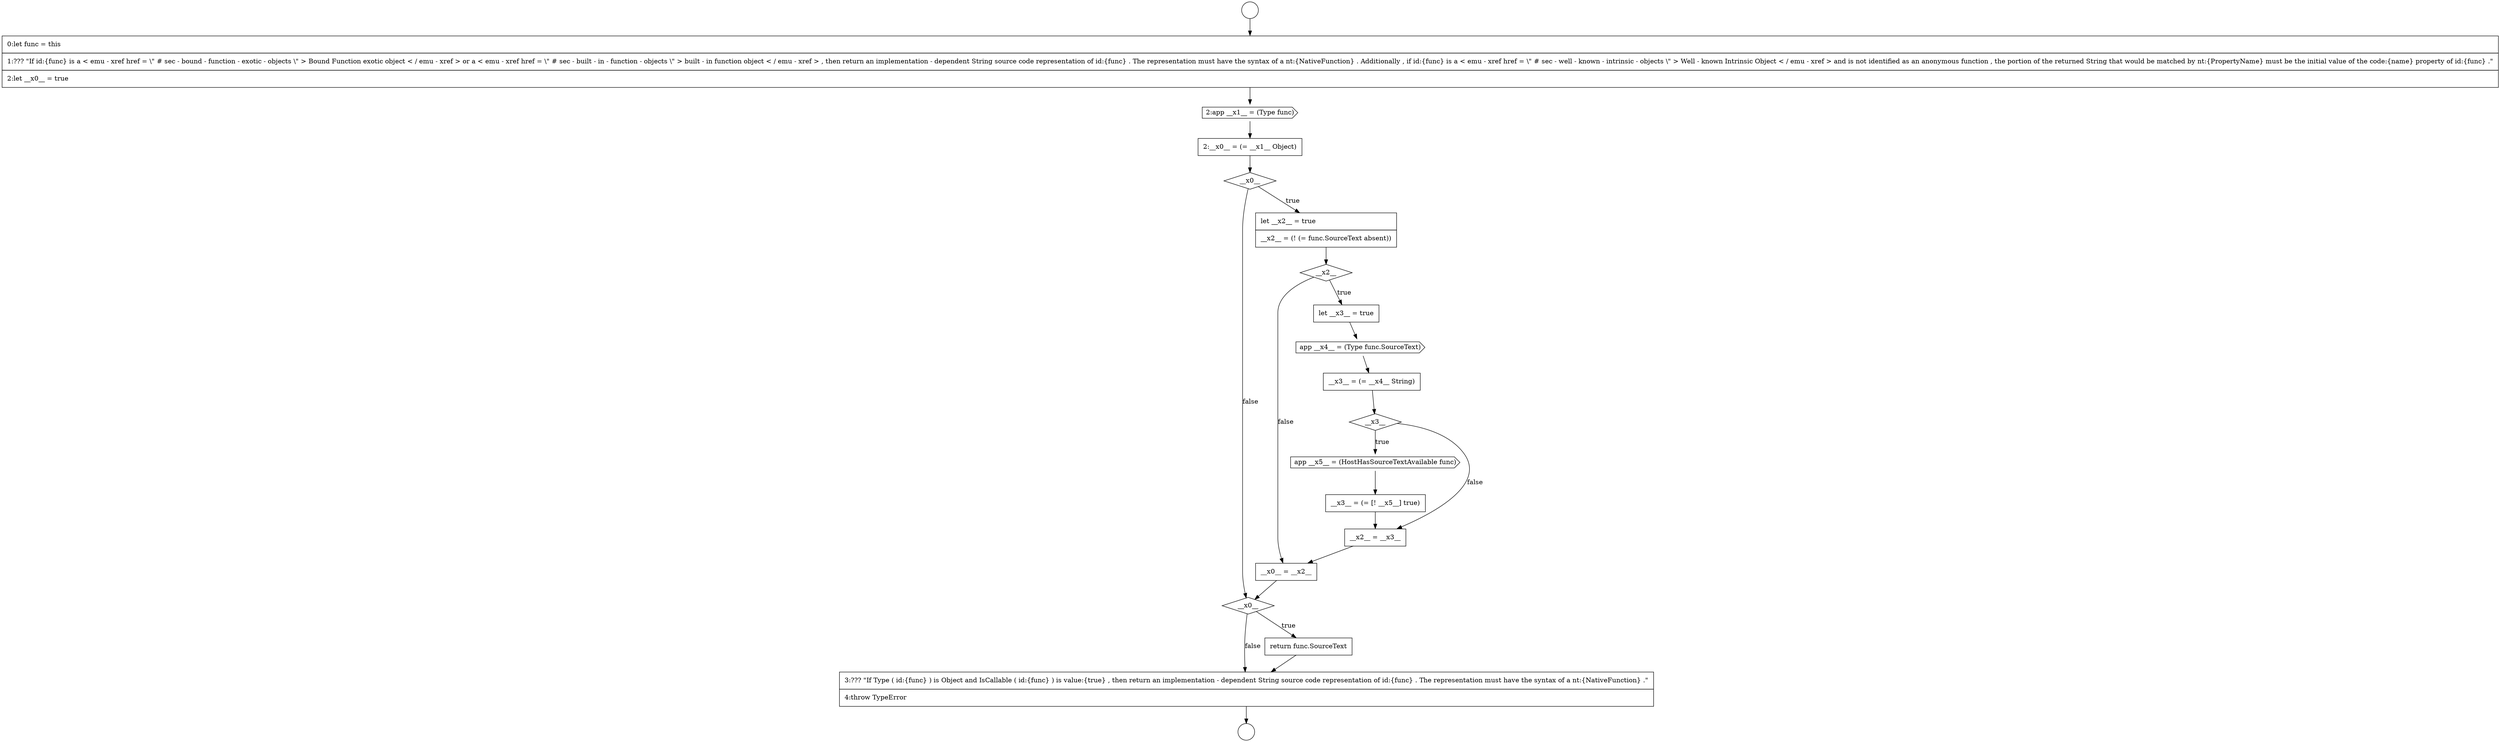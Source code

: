 digraph {
  node11752 [shape=diamond, label=<<font color="black">__x0__</font>> color="black" fillcolor="white" style=filled]
  node11748 [shape=cds, label=<<font color="black">app __x5__ = (HostHasSourceTextAvailable func)</font>> color="black" fillcolor="white" style=filled]
  node11751 [shape=none, margin=0, label=<<font color="black">
    <table border="0" cellborder="1" cellspacing="0" cellpadding="10">
      <tr><td align="left">__x0__ = __x2__</td></tr>
    </table>
  </font>> color="black" fillcolor="white" style=filled]
  node11736 [shape=circle label=" " color="black" fillcolor="white" style=filled]
  node11742 [shape=none, margin=0, label=<<font color="black">
    <table border="0" cellborder="1" cellspacing="0" cellpadding="10">
      <tr><td align="left">let __x2__ = true</td></tr>
      <tr><td align="left">__x2__ = (! (= func.SourceText absent))</td></tr>
    </table>
  </font>> color="black" fillcolor="white" style=filled]
  node11750 [shape=none, margin=0, label=<<font color="black">
    <table border="0" cellborder="1" cellspacing="0" cellpadding="10">
      <tr><td align="left">__x2__ = __x3__</td></tr>
    </table>
  </font>> color="black" fillcolor="white" style=filled]
  node11746 [shape=none, margin=0, label=<<font color="black">
    <table border="0" cellborder="1" cellspacing="0" cellpadding="10">
      <tr><td align="left">__x3__ = (= __x4__ String)</td></tr>
    </table>
  </font>> color="black" fillcolor="white" style=filled]
  node11749 [shape=none, margin=0, label=<<font color="black">
    <table border="0" cellborder="1" cellspacing="0" cellpadding="10">
      <tr><td align="left">__x3__ = (= [! __x5__] true)</td></tr>
    </table>
  </font>> color="black" fillcolor="white" style=filled]
  node11745 [shape=cds, label=<<font color="black">app __x4__ = (Type func.SourceText)</font>> color="black" fillcolor="white" style=filled]
  node11754 [shape=none, margin=0, label=<<font color="black">
    <table border="0" cellborder="1" cellspacing="0" cellpadding="10">
      <tr><td align="left">3:??? &quot;If Type ( id:{func} ) is Object and IsCallable ( id:{func} ) is value:{true} , then return an implementation - dependent String source code representation of id:{func} . The representation must have the syntax of a nt:{NativeFunction} .&quot;</td></tr>
      <tr><td align="left">4:throw TypeError</td></tr>
    </table>
  </font>> color="black" fillcolor="white" style=filled]
  node11741 [shape=diamond, label=<<font color="black">__x0__</font>> color="black" fillcolor="white" style=filled]
  node11740 [shape=none, margin=0, label=<<font color="black">
    <table border="0" cellborder="1" cellspacing="0" cellpadding="10">
      <tr><td align="left">2:__x0__ = (= __x1__ Object)</td></tr>
    </table>
  </font>> color="black" fillcolor="white" style=filled]
  node11747 [shape=diamond, label=<<font color="black">__x3__</font>> color="black" fillcolor="white" style=filled]
  node11737 [shape=circle label=" " color="black" fillcolor="white" style=filled]
  node11738 [shape=none, margin=0, label=<<font color="black">
    <table border="0" cellborder="1" cellspacing="0" cellpadding="10">
      <tr><td align="left">0:let func = this</td></tr>
      <tr><td align="left">1:??? &quot;If id:{func} is a &lt; emu - xref href = \&quot; # sec - bound - function - exotic - objects \&quot; &gt; Bound Function exotic object &lt; / emu - xref &gt; or a &lt; emu - xref href = \&quot; # sec - built - in - function - objects \&quot; &gt; built - in function object &lt; / emu - xref &gt; , then return an implementation - dependent String source code representation of id:{func} . The representation must have the syntax of a nt:{NativeFunction} . Additionally , if id:{func} is a &lt; emu - xref href = \&quot; # sec - well - known - intrinsic - objects \&quot; &gt; Well - known Intrinsic Object &lt; / emu - xref &gt; and is not identified as an anonymous function , the portion of the returned String that would be matched by nt:{PropertyName} must be the initial value of the code:{name} property of id:{func} .&quot;</td></tr>
      <tr><td align="left">2:let __x0__ = true</td></tr>
    </table>
  </font>> color="black" fillcolor="white" style=filled]
  node11753 [shape=none, margin=0, label=<<font color="black">
    <table border="0" cellborder="1" cellspacing="0" cellpadding="10">
      <tr><td align="left">return func.SourceText</td></tr>
    </table>
  </font>> color="black" fillcolor="white" style=filled]
  node11743 [shape=diamond, label=<<font color="black">__x2__</font>> color="black" fillcolor="white" style=filled]
  node11744 [shape=none, margin=0, label=<<font color="black">
    <table border="0" cellborder="1" cellspacing="0" cellpadding="10">
      <tr><td align="left">let __x3__ = true</td></tr>
    </table>
  </font>> color="black" fillcolor="white" style=filled]
  node11739 [shape=cds, label=<<font color="black">2:app __x1__ = (Type func)</font>> color="black" fillcolor="white" style=filled]
  node11753 -> node11754 [ color="black"]
  node11736 -> node11738 [ color="black"]
  node11740 -> node11741 [ color="black"]
  node11748 -> node11749 [ color="black"]
  node11745 -> node11746 [ color="black"]
  node11752 -> node11753 [label=<<font color="black">true</font>> color="black"]
  node11752 -> node11754 [label=<<font color="black">false</font>> color="black"]
  node11739 -> node11740 [ color="black"]
  node11747 -> node11748 [label=<<font color="black">true</font>> color="black"]
  node11747 -> node11750 [label=<<font color="black">false</font>> color="black"]
  node11738 -> node11739 [ color="black"]
  node11742 -> node11743 [ color="black"]
  node11751 -> node11752 [ color="black"]
  node11754 -> node11737 [ color="black"]
  node11746 -> node11747 [ color="black"]
  node11749 -> node11750 [ color="black"]
  node11744 -> node11745 [ color="black"]
  node11741 -> node11742 [label=<<font color="black">true</font>> color="black"]
  node11741 -> node11752 [label=<<font color="black">false</font>> color="black"]
  node11743 -> node11744 [label=<<font color="black">true</font>> color="black"]
  node11743 -> node11751 [label=<<font color="black">false</font>> color="black"]
  node11750 -> node11751 [ color="black"]
}
